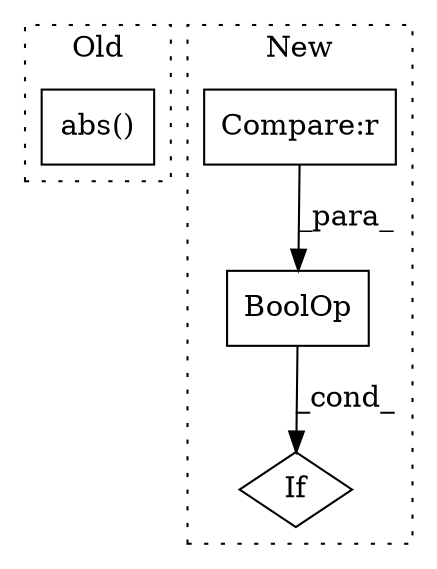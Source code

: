 digraph G {
subgraph cluster0 {
1 [label="abs()" a="75" s="11696,11719" l="7,1" shape="box"];
label = "Old";
style="dotted";
}
subgraph cluster1 {
2 [label="BoolOp" a="72" s="12024" l="83" shape="box"];
3 [label="If" a="96" s="12021" l="3" shape="diamond"];
4 [label="Compare:r" a="40" s="12065" l="42" shape="box"];
label = "New";
style="dotted";
}
2 -> 3 [label="_cond_"];
4 -> 2 [label="_para_"];
}